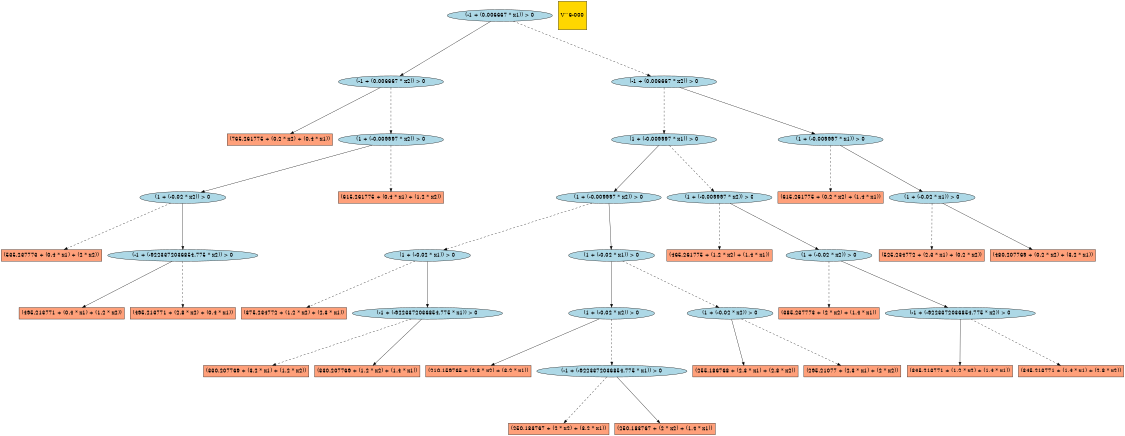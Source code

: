digraph G { 
graph [ fontname = "Helvetica",fontsize="16",ratio = "auto",
        size="7.5,10",ranksep="2.00" ];
node [fontsize="16"];
"160469" [label="(385.237773 + (2 * x2) + (1.4 * x1))",fillcolor=lightsalmon,color=black,shape=box,style=filled];
"167617" [label="(615.261775 + (0.2 * x2) + (1.4 * x1))",fillcolor=lightsalmon,color=black,shape=box,style=filled];
"160466" [label="(465.261775 + (1.2 * x2) + (1.4 * x1))",fillcolor=lightsalmon,color=black,shape=box,style=filled];
"175987" [label="(-1 + (0.006667 * x2)) > 0",fillcolor=lightblue,color=black,shape=ellipse,style=filled];
"162488" [label="(1 + (-0.02 * x1)) > 0",fillcolor=lightblue,color=black,shape=ellipse,style=filled];
"163874" [label="(1 + (-0.02 * x2)) > 0",fillcolor=lightblue,color=black,shape=ellipse,style=filled];
"160735" [label="(345.213771 + (1.2 * x2) + (1.4 * x1))",fillcolor=lightsalmon,color=black,shape=box,style=filled];
"175988" [label="(-1 + (0.006667 * x1)) > 0",fillcolor=lightblue,color=black,shape=ellipse,style=filled];
"168539" [label="(525.234772 + (2.3 * x1) + (0.2 * x2))",fillcolor=lightsalmon,color=black,shape=box,style=filled];
"175827" [label="(765.261775 + (0.2 * x2) + (0.4 * x1))",fillcolor=lightsalmon,color=black,shape=box,style=filled];
"163380" [label="(210.159765 + (2.8 * x2) + (3.2 * x1))",fillcolor=lightsalmon,color=black,shape=box,style=filled];
"174588" [label="(495.213771 + (0.4 * x1) + (1.2 * x2))",fillcolor=lightsalmon,color=black,shape=box,style=filled];
"163877" [label="(1 + (-0.009997 * x1)) > 0",fillcolor=lightblue,color=black,shape=ellipse,style=filled];
"163876" [label="(1 + (-0.009997 * x2)) > 0",fillcolor=lightblue,color=black,shape=ellipse,style=filled];
"160755" [label="(345.213771 + (1.4 * x1) + (2.8 * x2))",fillcolor=lightsalmon,color=black,shape=box,style=filled];
"163875" [label="(1 + (-0.02 * x1)) > 0",fillcolor=lightblue,color=black,shape=ellipse,style=filled];
"161765" [label="(330.207769 + (3.2 * x1) + (1.2 * x2))",fillcolor=lightsalmon,color=black,shape=box,style=filled];
"161768" [label="(250.183767 + (2 * x2) + (3.2 * x1))",fillcolor=lightsalmon,color=black,shape=box,style=filled];
"174601" [label="(495.213771 + (2.8 * x2) + (0.4 * x1))",fillcolor=lightsalmon,color=black,shape=box,style=filled];
"169186" [label="(-1 + (0.006667 * x2)) > 0",fillcolor=lightblue,color=black,shape=ellipse,style=filled];
"169185" [label="(1 + (-0.009997 * x1)) > 0",fillcolor=lightblue,color=black,shape=ellipse,style=filled];
"174793" [label="(1 + (-0.02 * x2)) > 0",fillcolor=lightblue,color=black,shape=ellipse,style=filled];
"169164" [label="(1 + (-0.02 * x1)) > 0",fillcolor=lightblue,color=black,shape=ellipse,style=filled];
"162543" [label="(255.186768 + (2.3 * x1) + (2.8 * x2))",fillcolor=lightsalmon,color=black,shape=box,style=filled];
"161076" [label="(1 + (-0.009997 * x2)) > 0",fillcolor=lightblue,color=black,shape=ellipse,style=filled];
"162964" [label="(1 + (-0.02 * x2)) > 0",fillcolor=lightblue,color=black,shape=ellipse,style=filled];
"161075" [label="(1 + (-0.02 * x2)) > 0",fillcolor=lightblue,color=black,shape=ellipse,style=filled];
"174794" [label="(1 + (-0.009997 * x2)) > 0",fillcolor=lightblue,color=black,shape=ellipse,style=filled];
"162143" [label="(330.207769 + (1.2 * x2) + (1.4 * x1))",fillcolor=lightsalmon,color=black,shape=box,style=filled];
"168872" [label="(480.207769 + (0.2 * x2) + (3.2 * x1))",fillcolor=lightsalmon,color=black,shape=box,style=filled];
"161433" [label="(375.234772 + (1.2 * x2) + (2.3 * x1))",fillcolor=lightsalmon,color=black,shape=box,style=filled];
"161436" [label="(295.21077 + (2.3 * x1) + (2 * x2))",fillcolor=lightsalmon,color=black,shape=box,style=filled];
"162453" [label="(-1 + (-9223372036854.775 * x1)) > 0",fillcolor=lightblue,color=black,shape=ellipse,style=filled];
"162146" [label="(250.183767 + (2 * x2) + (1.4 * x1))",fillcolor=lightsalmon,color=black,shape=box,style=filled];
"174416" [label="(615.261775 + (0.4 * x1) + (1.2 * x2))",fillcolor=lightsalmon,color=black,shape=box,style=filled];
"162458" [label="(-1 + (-9223372036854.775 * x1)) > 0",fillcolor=lightblue,color=black,shape=ellipse,style=filled];
"160766" [label="(-1 + (-9223372036854.775 * x2)) > 0",fillcolor=lightblue,color=black,shape=ellipse,style=filled];
"_temp_" [label="V^6-000",fillcolor=gold1,color=black,shape=square,style=filled];
"174417" [label="(535.237773 + (0.4 * x1) + (2 * x2))",fillcolor=lightsalmon,color=black,shape=box,style=filled];
"174608" [label="(-1 + (-9223372036854.775 * x2)) > 0",fillcolor=lightblue,color=black,shape=ellipse,style=filled];
"175987" -> "175827" [color=black,style=solid];
"175987" -> "174794" [color=black,style=dashed];
"162488" -> "161433" [color=black,style=dashed];
"162488" -> "162453" [color=black,style=solid];
"163874" -> "163380" [color=black,style=solid];
"163874" -> "162458" [color=black,style=dashed];
"175988" -> "175987" [color=black,style=solid];
"175988" -> "169186" [color=black,style=dashed];
"163877" -> "161076" [color=black,style=dashed];
"163877" -> "163876" [color=black,style=solid];
"163876" -> "162488" [color=black,style=dashed];
"163876" -> "163875" [color=black,style=solid];
"163875" -> "163874" [color=black,style=solid];
"163875" -> "162964" [color=black,style=dashed];
"169186" -> "169185" [color=black,style=solid];
"169186" -> "163877" [color=black,style=dashed];
"169185" -> "169164" [color=black,style=solid];
"169185" -> "167617" [color=black,style=dashed];
"174793" -> "174417" [color=black,style=dashed];
"174793" -> "174608" [color=black,style=solid];
"169164" -> "168872" [color=black,style=solid];
"169164" -> "168539" [color=black,style=dashed];
"161076" -> "161075" [color=black,style=solid];
"161076" -> "160466" [color=black,style=dashed];
"162964" -> "161436" [color=black,style=dashed];
"162964" -> "162543" [color=black,style=solid];
"161075" -> "160469" [color=black,style=dashed];
"161075" -> "160766" [color=black,style=solid];
"174794" -> "174793" [color=black,style=solid];
"174794" -> "174416" [color=black,style=dashed];
"162453" -> "162143" [color=black,style=solid];
"162453" -> "161765" [color=black,style=dashed];
"162458" -> "162146" [color=black,style=solid];
"162458" -> "161768" [color=black,style=dashed];
"160766" -> "160735" [color=black,style=solid];
"160766" -> "160755" [color=black,style=dashed];
"174608" -> "174601" [color=black,style=dashed];
"174608" -> "174588" [color=black,style=solid];
}
